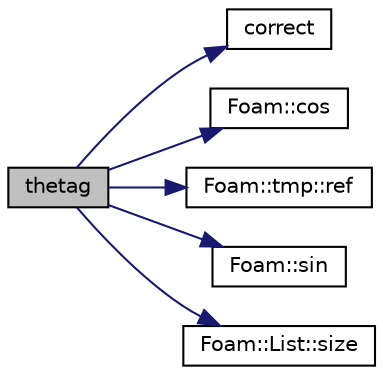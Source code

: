 digraph "thetag"
{
  bgcolor="transparent";
  edge [fontname="Helvetica",fontsize="10",labelfontname="Helvetica",labelfontsize="10"];
  node [fontname="Helvetica",fontsize="10",shape=record];
  rankdir="LR";
  Node93 [label="thetag",height=0.2,width=0.4,color="black", fillcolor="grey75", style="filled", fontcolor="black"];
  Node93 -> Node94 [color="midnightblue",fontsize="10",style="solid",fontname="Helvetica"];
  Node94 [label="correct",height=0.2,width=0.4,color="black",URL="$a24641.html#aa46543d969475c9c76cab95578cd79e6",tooltip="Correct the model. "];
  Node93 -> Node95 [color="midnightblue",fontsize="10",style="solid",fontname="Helvetica"];
  Node95 [label="Foam::cos",height=0.2,width=0.4,color="black",URL="$a21851.html#aebb41a148f7cf44b63e12f69e487e49f"];
  Node93 -> Node96 [color="midnightblue",fontsize="10",style="solid",fontname="Helvetica"];
  Node96 [label="Foam::tmp::ref",height=0.2,width=0.4,color="black",URL="$a27077.html#aeaf81e641282874cef07f5b808efc83b",tooltip="Return non-const reference or generate a fatal error. "];
  Node93 -> Node97 [color="midnightblue",fontsize="10",style="solid",fontname="Helvetica"];
  Node97 [label="Foam::sin",height=0.2,width=0.4,color="black",URL="$a21851.html#a4517d680df5510934705011b30dcefa6"];
  Node93 -> Node98 [color="midnightblue",fontsize="10",style="solid",fontname="Helvetica"];
  Node98 [label="Foam::List::size",height=0.2,width=0.4,color="black",URL="$a26833.html#a8a5f6fa29bd4b500caf186f60245b384",tooltip="Override size to be inconsistent with allocated storage. "];
}
